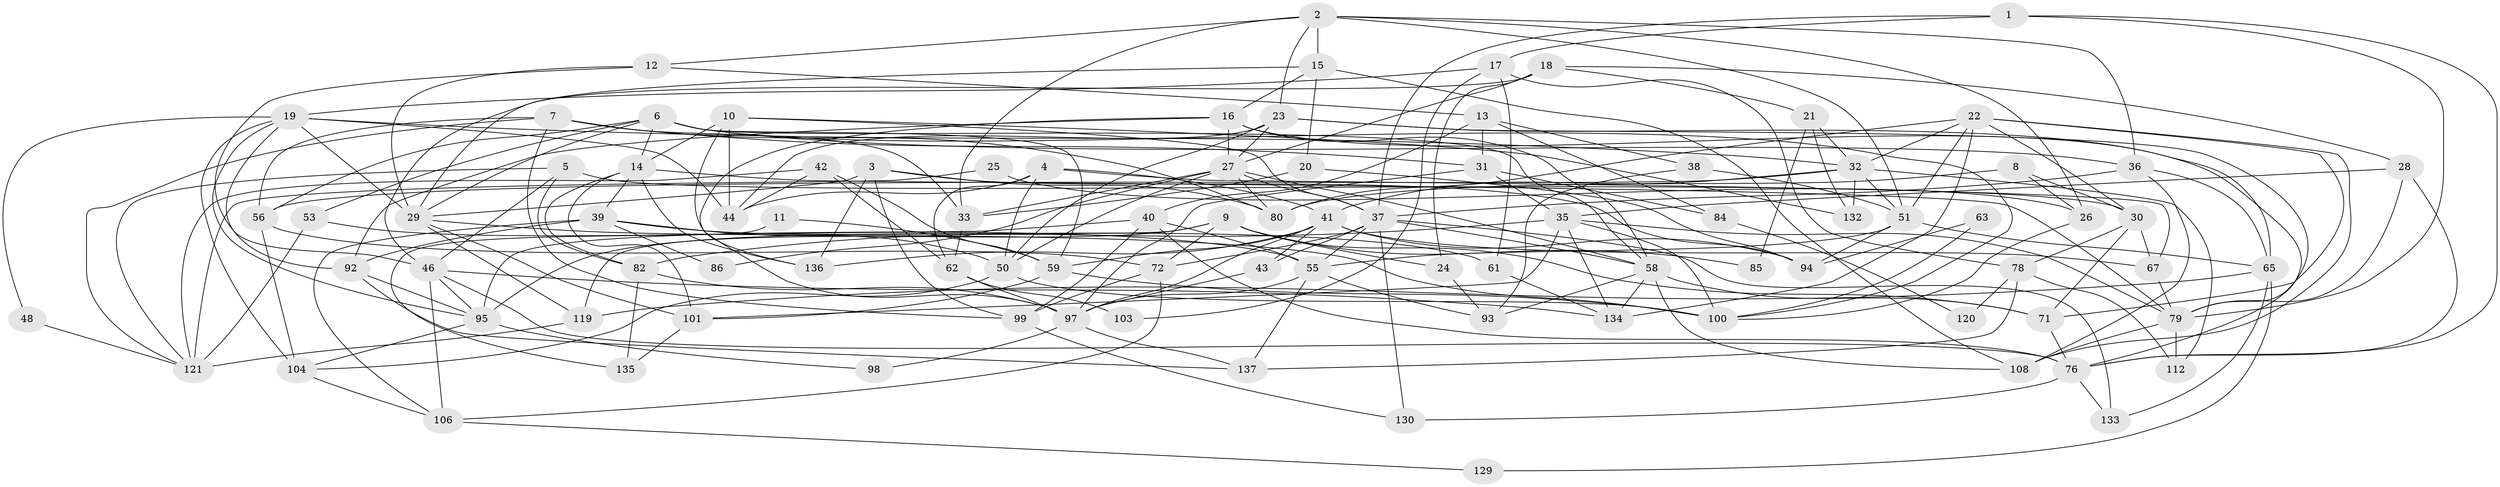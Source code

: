 // Generated by graph-tools (version 1.1) at 2025/52/02/27/25 19:52:09]
// undirected, 92 vertices, 229 edges
graph export_dot {
graph [start="1"]
  node [color=gray90,style=filled];
  1;
  2 [super="+34"];
  3 [super="+57"];
  4 [super="+89"];
  5;
  6 [super="+88"];
  7 [super="+66"];
  8;
  9 [super="+49"];
  10 [super="+81"];
  11;
  12;
  13 [super="+45"];
  14 [super="+115"];
  15 [super="+139"];
  16 [super="+126"];
  17 [super="+68"];
  18 [super="+109"];
  19 [super="+90"];
  20;
  21 [super="+64"];
  22 [super="+70"];
  23 [super="+113"];
  24;
  25;
  26 [super="+114"];
  27 [super="+77"];
  28;
  29 [super="+123"];
  30 [super="+54"];
  31 [super="+47"];
  32 [super="+52"];
  33;
  35 [super="+96"];
  36 [super="+102"];
  37 [super="+110"];
  38;
  39 [super="+60"];
  40 [super="+69"];
  41 [super="+87"];
  42;
  43;
  44 [super="+75"];
  46 [super="+128"];
  48;
  50 [super="+73"];
  51;
  53;
  55 [super="+122"];
  56 [super="+105"];
  58 [super="+111"];
  59 [super="+83"];
  61;
  62 [super="+74"];
  63;
  65 [super="+127"];
  67;
  71;
  72 [super="+124"];
  76 [super="+91"];
  78;
  79 [super="+125"];
  80;
  82 [super="+116"];
  84;
  85;
  86;
  92;
  93;
  94;
  95 [super="+107"];
  97 [super="+118"];
  98;
  99;
  100 [super="+131"];
  101;
  103;
  104;
  106 [super="+117"];
  108;
  112;
  119;
  120;
  121 [super="+138"];
  129;
  130;
  132;
  133;
  134;
  135;
  136;
  137;
  1 -- 37;
  1 -- 17;
  1 -- 76;
  1 -- 79;
  2 -- 51;
  2 -- 33;
  2 -- 12;
  2 -- 15;
  2 -- 36;
  2 -- 26;
  2 -- 23;
  3 -- 99;
  3 -- 80;
  3 -- 136;
  3 -- 29;
  3 -- 94;
  4 -- 50;
  4 -- 67;
  4 -- 62;
  4 -- 41;
  4 -- 44;
  5 -- 30;
  5 -- 46;
  5 -- 82;
  5 -- 121;
  6 -- 53;
  6 -- 100;
  6 -- 58;
  6 -- 56;
  6 -- 36;
  6 -- 29;
  6 -- 59;
  6 -- 14;
  7 -- 33;
  7 -- 80;
  7 -- 31;
  7 -- 56;
  7 -- 99;
  7 -- 121;
  8 -- 80;
  8 -- 26;
  8 -- 30;
  9 -- 85;
  9 -- 71;
  9 -- 119;
  9 -- 24;
  9 -- 95;
  9 -- 72;
  10 -- 37;
  10 -- 132;
  10 -- 136;
  10 -- 44;
  10 -- 14;
  11 -- 59;
  11 -- 135;
  12 -- 46;
  12 -- 29;
  12 -- 13;
  13 -- 40;
  13 -- 84;
  13 -- 38;
  13 -- 31;
  14 -- 79;
  14 -- 82;
  14 -- 101;
  14 -- 39;
  14 -- 136;
  15 -- 16;
  15 -- 20;
  15 -- 108;
  15 -- 29;
  16 -- 92;
  16 -- 97;
  16 -- 58;
  16 -- 27;
  16 -- 76;
  17 -- 19;
  17 -- 61;
  17 -- 78;
  17 -- 103;
  18 -- 24;
  18 -- 28;
  18 -- 46;
  18 -- 21;
  18 -- 27;
  19 -- 104;
  19 -- 92;
  19 -- 44;
  19 -- 48;
  19 -- 95;
  19 -- 29;
  19 -- 32;
  20 -- 94;
  20 -- 33;
  21 -- 132;
  21 -- 85;
  21 -- 32;
  22 -- 108;
  22 -- 80;
  22 -- 134;
  22 -- 51;
  22 -- 71;
  22 -- 30;
  22 -- 32;
  23 -- 27;
  23 -- 79 [weight=2];
  23 -- 65;
  23 -- 44;
  23 -- 50;
  24 -- 93;
  25 -- 26;
  25 -- 121;
  26 -- 100;
  27 -- 80;
  27 -- 58;
  27 -- 33;
  27 -- 37;
  27 -- 86;
  27 -- 50;
  28 -- 35;
  28 -- 79;
  28 -- 76;
  29 -- 119;
  29 -- 100;
  29 -- 101;
  30 -- 78;
  30 -- 71;
  30 -- 67;
  31 -- 35;
  31 -- 84;
  31 -- 97;
  32 -- 51;
  32 -- 132;
  32 -- 112;
  32 -- 41;
  32 -- 56;
  33 -- 62;
  35 -- 82;
  35 -- 100;
  35 -- 101;
  35 -- 134;
  35 -- 79;
  36 -- 108;
  36 -- 65;
  36 -- 37;
  37 -- 58;
  37 -- 55 [weight=2];
  37 -- 130;
  37 -- 133;
  37 -- 43;
  37 -- 72;
  38 -- 51;
  38 -- 93;
  39 -- 61;
  39 -- 92;
  39 -- 106;
  39 -- 86;
  39 -- 50;
  40 -- 95;
  40 -- 55;
  40 -- 76;
  40 -- 99;
  41 -- 94;
  41 -- 43;
  41 -- 97;
  41 -- 136;
  41 -- 67;
  41 -- 59;
  42 -- 121;
  42 -- 59;
  42 -- 62;
  42 -- 44;
  43 -- 97;
  46 -- 134;
  46 -- 76;
  46 -- 106;
  46 -- 95;
  48 -- 121;
  50 -- 104;
  50 -- 100;
  51 -- 55;
  51 -- 94;
  51 -- 65;
  53 -- 121;
  53 -- 55;
  55 -- 137;
  55 -- 97;
  55 -- 93;
  56 -- 104;
  56 -- 72;
  58 -- 71;
  58 -- 108;
  58 -- 134;
  58 -- 93;
  59 -- 100;
  59 -- 101;
  61 -- 134;
  62 -- 97;
  62 -- 103;
  63 -- 94;
  63 -- 100;
  65 -- 119;
  65 -- 129;
  65 -- 133;
  67 -- 79;
  71 -- 76;
  72 -- 106;
  72 -- 99;
  76 -- 133;
  76 -- 130;
  78 -- 137;
  78 -- 112;
  78 -- 120;
  79 -- 108;
  79 -- 112;
  82 -- 97;
  82 -- 135;
  84 -- 120;
  92 -- 137;
  92 -- 95;
  95 -- 104;
  95 -- 98;
  97 -- 98;
  97 -- 137;
  99 -- 130;
  101 -- 135;
  104 -- 106;
  106 -- 129;
  119 -- 121;
}
